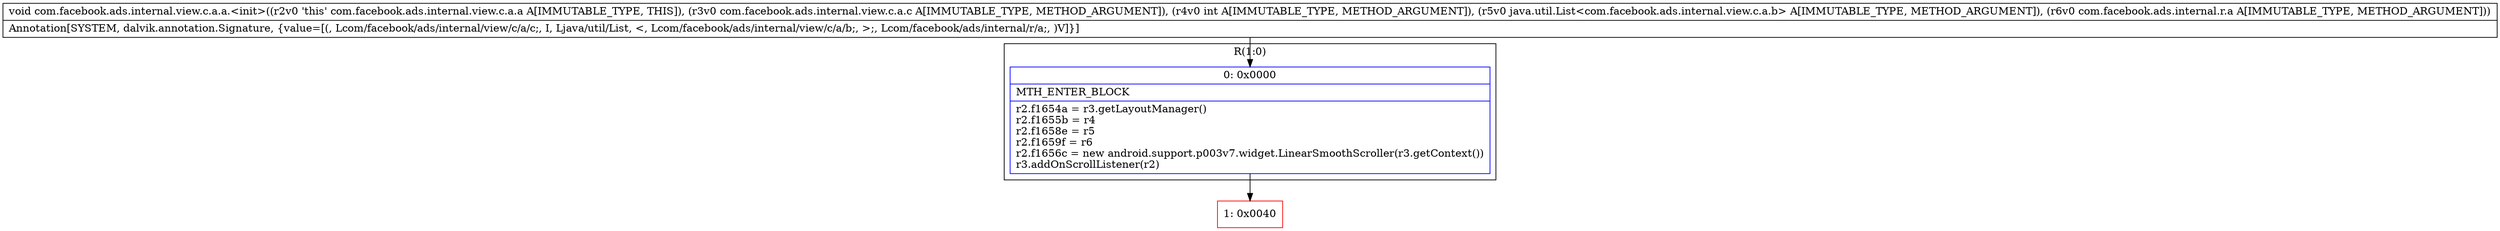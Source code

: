 digraph "CFG forcom.facebook.ads.internal.view.c.a.a.\<init\>(Lcom\/facebook\/ads\/internal\/view\/c\/a\/c;ILjava\/util\/List;Lcom\/facebook\/ads\/internal\/r\/a;)V" {
subgraph cluster_Region_723510578 {
label = "R(1:0)";
node [shape=record,color=blue];
Node_0 [shape=record,label="{0\:\ 0x0000|MTH_ENTER_BLOCK\l|r2.f1654a = r3.getLayoutManager()\lr2.f1655b = r4\lr2.f1658e = r5\lr2.f1659f = r6\lr2.f1656c = new android.support.p003v7.widget.LinearSmoothScroller(r3.getContext())\lr3.addOnScrollListener(r2)\l}"];
}
Node_1 [shape=record,color=red,label="{1\:\ 0x0040}"];
MethodNode[shape=record,label="{void com.facebook.ads.internal.view.c.a.a.\<init\>((r2v0 'this' com.facebook.ads.internal.view.c.a.a A[IMMUTABLE_TYPE, THIS]), (r3v0 com.facebook.ads.internal.view.c.a.c A[IMMUTABLE_TYPE, METHOD_ARGUMENT]), (r4v0 int A[IMMUTABLE_TYPE, METHOD_ARGUMENT]), (r5v0 java.util.List\<com.facebook.ads.internal.view.c.a.b\> A[IMMUTABLE_TYPE, METHOD_ARGUMENT]), (r6v0 com.facebook.ads.internal.r.a A[IMMUTABLE_TYPE, METHOD_ARGUMENT]))  | Annotation[SYSTEM, dalvik.annotation.Signature, \{value=[(, Lcom\/facebook\/ads\/internal\/view\/c\/a\/c;, I, Ljava\/util\/List, \<, Lcom\/facebook\/ads\/internal\/view\/c\/a\/b;, \>;, Lcom\/facebook\/ads\/internal\/r\/a;, )V]\}]\l}"];
MethodNode -> Node_0;
Node_0 -> Node_1;
}

